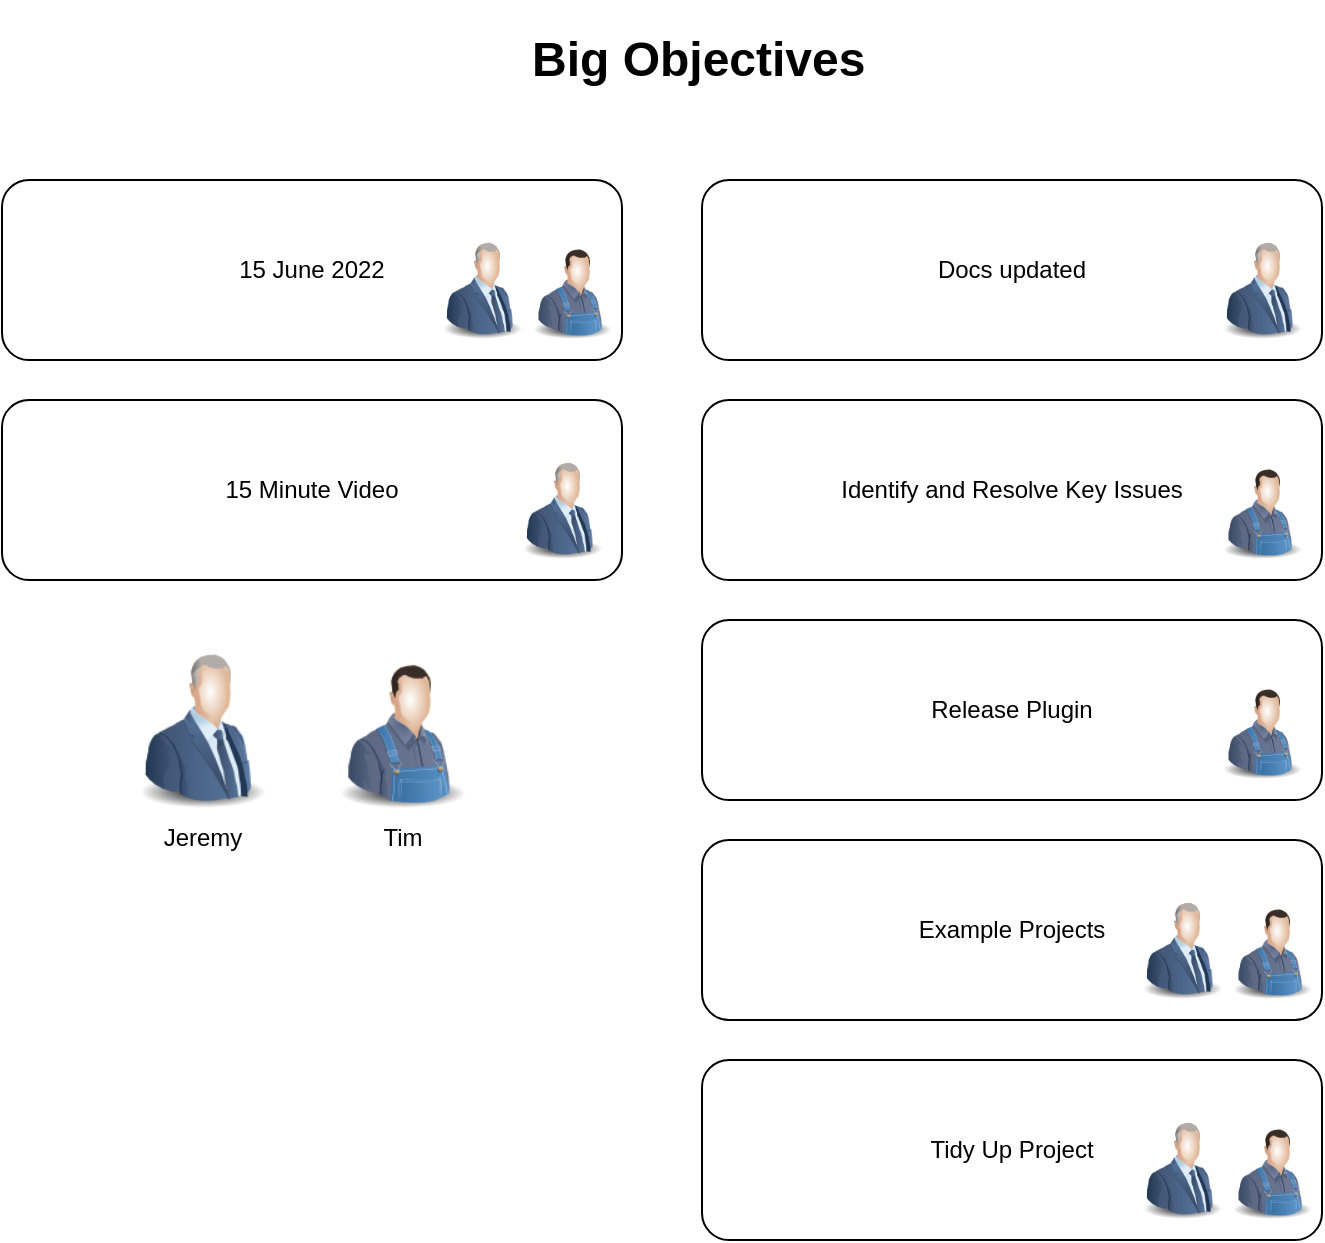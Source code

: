 <mxfile version="18.0.6" type="device" pages="2"><diagram id="ZzJ-fg3ibVHuvv6pPRBt" name="Big Objectives"><mxGraphModel dx="981" dy="1724" grid="1" gridSize="10" guides="1" tooltips="1" connect="1" arrows="1" fold="1" page="1" pageScale="1" pageWidth="850" pageHeight="1100" math="0" shadow="0"><root><mxCell id="0"/><mxCell id="1" parent="0"/><mxCell id="1VfBSbiCHheI-M_-lzzi-1" value="15 Minute Video" style="rounded=1;whiteSpace=wrap;html=1;" vertex="1" parent="1"><mxGeometry x="90" y="180" width="310" height="90" as="geometry"/></mxCell><mxCell id="1VfBSbiCHheI-M_-lzzi-2" value="Docs updated" style="rounded=1;whiteSpace=wrap;html=1;" vertex="1" parent="1"><mxGeometry x="440" y="70" width="310" height="90" as="geometry"/></mxCell><mxCell id="1VfBSbiCHheI-M_-lzzi-3" value="15 June 2022" style="rounded=1;whiteSpace=wrap;html=1;" vertex="1" parent="1"><mxGeometry x="90" y="70" width="310" height="90" as="geometry"/></mxCell><mxCell id="1VfBSbiCHheI-M_-lzzi-4" value="Release Plugin" style="rounded=1;whiteSpace=wrap;html=1;" vertex="1" parent="1"><mxGeometry x="440" y="290" width="310" height="90" as="geometry"/></mxCell><mxCell id="1VfBSbiCHheI-M_-lzzi-5" value="Example Projects" style="rounded=1;whiteSpace=wrap;html=1;" vertex="1" parent="1"><mxGeometry x="440" y="400" width="310" height="90" as="geometry"/></mxCell><mxCell id="1VfBSbiCHheI-M_-lzzi-6" value="Identify and Resolve Key Issues" style="rounded=1;whiteSpace=wrap;html=1;" vertex="1" parent="1"><mxGeometry x="440" y="180" width="310" height="90" as="geometry"/></mxCell><mxCell id="1VfBSbiCHheI-M_-lzzi-8" value="Jeremy" style="image;html=1;image=img/lib/clip_art/people/Suit_Man_Blue_128x128.png" vertex="1" parent="1"><mxGeometry x="150" y="305" width="80" height="80" as="geometry"/></mxCell><mxCell id="1VfBSbiCHheI-M_-lzzi-10" value="Tim" style="image;html=1;image=img/lib/clip_art/people/Farmer_Man_128x128.png" vertex="1" parent="1"><mxGeometry x="250" y="305" width="80" height="80" as="geometry"/></mxCell><mxCell id="1VfBSbiCHheI-M_-lzzi-11" value="" style="image;html=1;image=img/lib/clip_art/people/Farmer_Man_128x128.png" vertex="1" parent="1"><mxGeometry x="350" y="100" width="50" height="50" as="geometry"/></mxCell><mxCell id="1VfBSbiCHheI-M_-lzzi-12" value="" style="image;html=1;image=img/lib/clip_art/people/Suit_Man_Blue_128x128.png" vertex="1" parent="1"><mxGeometry x="300" y="100" width="60" height="50" as="geometry"/></mxCell><mxCell id="1VfBSbiCHheI-M_-lzzi-13" value="" style="image;html=1;image=img/lib/clip_art/people/Suit_Man_Blue_128x128.png" vertex="1" parent="1"><mxGeometry x="690" y="100" width="60" height="50" as="geometry"/></mxCell><mxCell id="1VfBSbiCHheI-M_-lzzi-14" value="" style="image;html=1;image=img/lib/clip_art/people/Farmer_Man_128x128.png" vertex="1" parent="1"><mxGeometry x="695" y="210" width="50" height="50" as="geometry"/></mxCell><mxCell id="1VfBSbiCHheI-M_-lzzi-15" value="" style="image;html=1;image=img/lib/clip_art/people/Farmer_Man_128x128.png" vertex="1" parent="1"><mxGeometry x="695" y="320" width="50" height="50" as="geometry"/></mxCell><mxCell id="1VfBSbiCHheI-M_-lzzi-16" value="" style="image;html=1;image=img/lib/clip_art/people/Suit_Man_Blue_128x128.png" vertex="1" parent="1"><mxGeometry x="650" y="430" width="60" height="50" as="geometry"/></mxCell><mxCell id="1VfBSbiCHheI-M_-lzzi-17" value="" style="image;html=1;image=img/lib/clip_art/people/Farmer_Man_128x128.png" vertex="1" parent="1"><mxGeometry x="700" y="430" width="50" height="50" as="geometry"/></mxCell><mxCell id="1VfBSbiCHheI-M_-lzzi-18" value="" style="image;html=1;image=img/lib/clip_art/people/Suit_Man_Blue_128x128.png" vertex="1" parent="1"><mxGeometry x="340" y="210" width="60" height="50" as="geometry"/></mxCell><mxCell id="1VfBSbiCHheI-M_-lzzi-19" value="Tidy Up Project" style="rounded=1;whiteSpace=wrap;html=1;" vertex="1" parent="1"><mxGeometry x="440" y="510" width="310" height="90" as="geometry"/></mxCell><mxCell id="1VfBSbiCHheI-M_-lzzi-20" value="" style="image;html=1;image=img/lib/clip_art/people/Suit_Man_Blue_128x128.png" vertex="1" parent="1"><mxGeometry x="650" y="540" width="60" height="50" as="geometry"/></mxCell><mxCell id="1VfBSbiCHheI-M_-lzzi-21" value="" style="image;html=1;image=img/lib/clip_art/people/Farmer_Man_128x128.png" vertex="1" parent="1"><mxGeometry x="700" y="540" width="50" height="50" as="geometry"/></mxCell><mxCell id="1VfBSbiCHheI-M_-lzzi-22" value="&lt;h1&gt;Big Objectives&lt;/h1&gt;" style="text;html=1;strokeColor=none;fillColor=none;spacing=5;spacingTop=-20;whiteSpace=wrap;overflow=hidden;rounded=0;" vertex="1" parent="1"><mxGeometry x="350" y="-10" width="210" height="40" as="geometry"/></mxCell></root></mxGraphModel></diagram><diagram id="EMSi8nOId1cJvvZPBJid" name="Manual"><mxGraphModel dx="1673" dy="1065" grid="1" gridSize="10" guides="1" tooltips="1" connect="1" arrows="1" fold="1" page="1" pageScale="1" pageWidth="850" pageHeight="1100" math="0" shadow="0"><root><mxCell id="0"/><mxCell id="1" parent="0"/><mxCell id="T9u1UWw3VdXCAm0RMM0m-1" value="Docs updated" style="rounded=1;whiteSpace=wrap;html=1;" vertex="1" parent="1"><mxGeometry x="280" y="60" width="310" height="90" as="geometry"/></mxCell><mxCell id="T9u1UWw3VdXCAm0RMM0m-2" value="" style="image;html=1;image=img/lib/clip_art/people/Suit_Man_Blue_128x128.png" vertex="1" parent="1"><mxGeometry x="530" y="90" width="60" height="50" as="geometry"/></mxCell><mxCell id="oeJ2CY00NZTA-yRVSWTZ-1" value="&lt;h1&gt;Documentation&lt;/h1&gt;" style="text;html=1;strokeColor=none;fillColor=none;spacing=5;spacingTop=-20;whiteSpace=wrap;overflow=hidden;rounded=0;" vertex="1" parent="1"><mxGeometry x="350" y="10" width="210" height="40" as="geometry"/></mxCell><mxCell id="oeJ2CY00NZTA-yRVSWTZ-2" value="Manual" style="rounded=1;whiteSpace=wrap;html=1;fillColor=#fff2cc;strokeColor=#d6b656;" vertex="1" parent="1"><mxGeometry x="140" y="180" width="120" height="60" as="geometry"/></mxCell><mxCell id="oeJ2CY00NZTA-yRVSWTZ-3" value="Animation Plan" style="rounded=1;whiteSpace=wrap;html=1;" vertex="1" parent="1"><mxGeometry x="260" y="260" width="120" height="60" as="geometry"/></mxCell><mxCell id="oeJ2CY00NZTA-yRVSWTZ-4" value="Sphere Mode" style="rounded=1;whiteSpace=wrap;html=1;" vertex="1" parent="1"><mxGeometry x="490" y="390" width="120" height="60" as="geometry"/></mxCell><mxCell id="oeJ2CY00NZTA-yRVSWTZ-5" value="Planar Mode" style="rounded=1;whiteSpace=wrap;html=1;" vertex="1" parent="1"><mxGeometry x="490" y="470" width="120" height="60" as="geometry"/></mxCell><mxCell id="oeJ2CY00NZTA-yRVSWTZ-6" value="Fixed Extent Mode" style="rounded=1;whiteSpace=wrap;html=1;" vertex="1" parent="1"><mxGeometry x="490" y="550" width="120" height="60" as="geometry"/></mxCell><mxCell id="oeJ2CY00NZTA-yRVSWTZ-7" value="Easings" style="rounded=1;whiteSpace=wrap;html=1;" vertex="1" parent="1"><mxGeometry x="340" y="650" width="120" height="60" as="geometry"/></mxCell><mxCell id="oeJ2CY00NZTA-yRVSWTZ-8" value="Modes" style="rounded=1;whiteSpace=wrap;html=1;" vertex="1" parent="1"><mxGeometry x="340" y="340" width="120" height="60" as="geometry"/></mxCell><mxCell id="oeJ2CY00NZTA-yRVSWTZ-9" value="What are easings?" style="rounded=1;whiteSpace=wrap;html=1;" vertex="1" parent="1"><mxGeometry x="490" y="720" width="120" height="60" as="geometry"/></mxCell><mxCell id="oeJ2CY00NZTA-yRVSWTZ-10" value="Pan Easing XY" style="rounded=1;whiteSpace=wrap;html=1;" vertex="1" parent="1"><mxGeometry x="490" y="800" width="120" height="60" as="geometry"/></mxCell><mxCell id="oeJ2CY00NZTA-yRVSWTZ-11" value="State transiations from one state to another along a smooth curve. You can specify the shape of the curve." style="rounded=1;whiteSpace=wrap;html=1;" vertex="1" parent="1"><mxGeometry x="660" y="720" width="290" height="60" as="geometry"/></mxCell><mxCell id="oeJ2CY00NZTA-yRVSWTZ-12" value="Zoom Easing Z" style="rounded=1;whiteSpace=wrap;html=1;" vertex="1" parent="1"><mxGeometry x="490" y="880" width="120" height="60" as="geometry"/></mxCell><mxCell id="oeJ2CY00NZTA-yRVSWTZ-13" value="Frame Previews" style="rounded=1;whiteSpace=wrap;html=1;" vertex="1" parent="1"><mxGeometry x="340" y="960" width="120" height="60" as="geometry"/></mxCell><mxCell id="oeJ2CY00NZTA-yRVSWTZ-14" value="Intro Tab" style="rounded=1;whiteSpace=wrap;html=1;" vertex="1" parent="1"><mxGeometry x="260" y="1060" width="120" height="60" as="geometry"/></mxCell><mxCell id="oeJ2CY00NZTA-yRVSWTZ-15" value="Using the media Widget" style="rounded=1;whiteSpace=wrap;html=1;" vertex="1" parent="1"><mxGeometry x="340" y="1150" width="120" height="60" as="geometry"/></mxCell><mxCell id="oeJ2CY00NZTA-yRVSWTZ-17" style="edgeStyle=orthogonalEdgeStyle;rounded=1;orthogonalLoop=1;jettySize=auto;html=1;entryX=0;entryY=0.5;entryDx=0;entryDy=0;" edge="1" parent="1" source="oeJ2CY00NZTA-yRVSWTZ-16" target="oeJ2CY00NZTA-yRVSWTZ-15"><mxGeometry relative="1" as="geometry"/></mxCell><mxCell id="oeJ2CY00NZTA-yRVSWTZ-16" value="Outro Tab" style="rounded=1;whiteSpace=wrap;html=1;" vertex="1" parent="1"><mxGeometry x="260" y="1240" width="120" height="60" as="geometry"/></mxCell><mxCell id="oeJ2CY00NZTA-yRVSWTZ-19" style="edgeStyle=orthogonalEdgeStyle;rounded=1;orthogonalLoop=1;jettySize=auto;html=1;entryX=0;entryY=0.5;entryDx=0;entryDy=0;" edge="1" parent="1" source="oeJ2CY00NZTA-yRVSWTZ-18" target="oeJ2CY00NZTA-yRVSWTZ-15"><mxGeometry relative="1" as="geometry"><Array as="points"><mxPoint x="220" y="1360"/><mxPoint x="220" y="1180"/></Array></mxGeometry></mxCell><mxCell id="oeJ2CY00NZTA-yRVSWTZ-18" value="Sountrack Tab" style="rounded=1;whiteSpace=wrap;html=1;" vertex="1" parent="1"><mxGeometry x="260" y="1330" width="120" height="60" as="geometry"/></mxCell><mxCell id="oeJ2CY00NZTA-yRVSWTZ-22" value="Sound" style="text;html=1;strokeColor=none;fillColor=none;align=center;verticalAlign=middle;whiteSpace=wrap;rounded=0;" vertex="1" parent="1"><mxGeometry x="160" y="1260" width="60" height="30" as="geometry"/></mxCell><mxCell id="oeJ2CY00NZTA-yRVSWTZ-23" value="Output Tab" style="rounded=1;whiteSpace=wrap;html=1;" vertex="1" parent="1"><mxGeometry x="260" y="1440" width="120" height="60" as="geometry"/></mxCell><mxCell id="oeJ2CY00NZTA-yRVSWTZ-24" value="Progress Tab" style="rounded=1;whiteSpace=wrap;html=1;" vertex="1" parent="1"><mxGeometry x="260" y="1550" width="120" height="60" as="geometry"/></mxCell></root></mxGraphModel></diagram></mxfile>